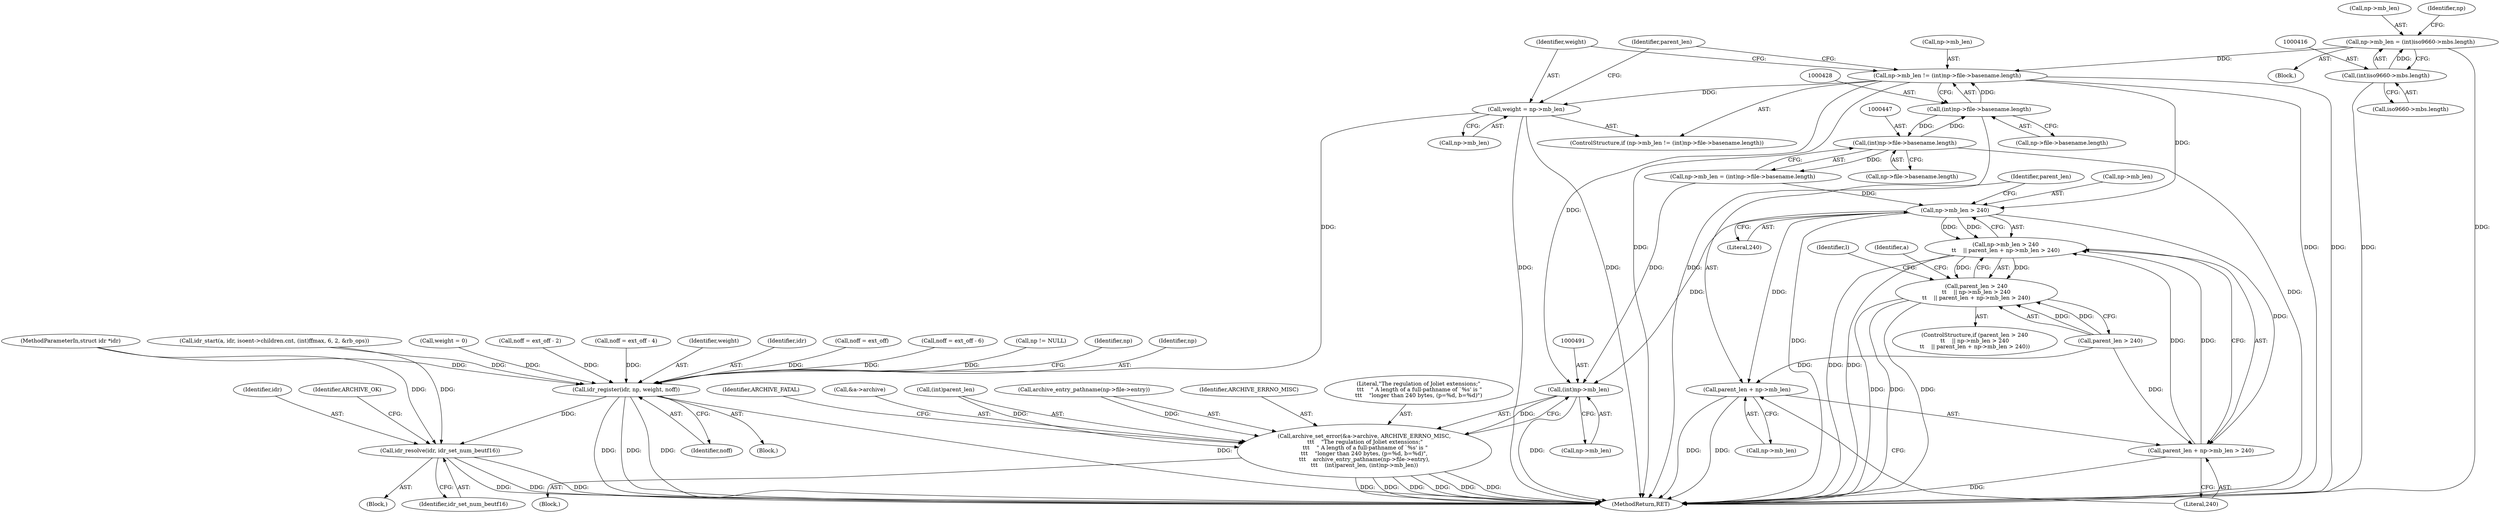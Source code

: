 digraph "0_libarchive_3014e198@pointer" {
"1000423" [label="(Call,np->mb_len != (int)np->file->basename.length)"];
"1000411" [label="(Call,np->mb_len = (int)iso9660->mbs.length)"];
"1000415" [label="(Call,(int)iso9660->mbs.length)"];
"1000427" [label="(Call,(int)np->file->basename.length)"];
"1000446" [label="(Call,(int)np->file->basename.length)"];
"1000436" [label="(Call,weight = np->mb_len)"];
"1000534" [label="(Call,idr_register(idr, np, weight, noff))"];
"1000539" [label="(Call,idr_resolve(idr, idr_set_num_beutf16))"];
"1000461" [label="(Call,np->mb_len > 240)"];
"1000460" [label="(Call,np->mb_len > 240\n\t\t    || parent_len + np->mb_len > 240)"];
"1000456" [label="(Call,parent_len > 240\n\t\t    || np->mb_len > 240\n\t\t    || parent_len + np->mb_len > 240)"];
"1000466" [label="(Call,parent_len + np->mb_len > 240)"];
"1000467" [label="(Call,parent_len + np->mb_len)"];
"1000490" [label="(Call,(int)np->mb_len)"];
"1000474" [label="(Call,archive_set_error(&a->archive, ARCHIVE_ERRNO_MISC,\n \t\t\t    \"The regulation of Joliet extensions;\"\n \t\t\t    \" A length of a full-pathname of `%s' is \"\n\t\t\t    \"longer than 240 bytes, (p=%d, b=%d)\",\n\t\t\t    archive_entry_pathname(np->file->entry),\n\t\t\t    (int)parent_len, (int)np->mb_len))"];
"1000539" [label="(Call,idr_resolve(idr, idr_set_num_beutf16))"];
"1000465" [label="(Literal,240)"];
"1000422" [label="(ControlStructure,if (np->mb_len != (int)np->file->basename.length))"];
"1000436" [label="(Call,weight = np->mb_len)"];
"1000472" [label="(Literal,240)"];
"1000458" [label="(Identifier,parent_len)"];
"1000490" [label="(Call,(int)np->mb_len)"];
"1000460" [label="(Call,np->mb_len > 240\n\t\t    || parent_len + np->mb_len > 240)"];
"1000211" [label="(Identifier,np)"];
"1000467" [label="(Call,parent_len + np->mb_len)"];
"1000536" [label="(Identifier,np)"];
"1000466" [label="(Call,parent_len + np->mb_len > 240)"];
"1000295" [label="(Call,weight = 0)"];
"1000462" [label="(Call,np->mb_len)"];
"1000446" [label="(Call,(int)np->file->basename.length)"];
"1000525" [label="(Call,noff = ext_off - 2)"];
"1000442" [label="(Call,np->mb_len = (int)np->file->basename.length)"];
"1000412" [label="(Call,np->mb_len)"];
"1000474" [label="(Call,archive_set_error(&a->archive, ARCHIVE_ERRNO_MISC,\n \t\t\t    \"The regulation of Joliet extensions;\"\n \t\t\t    \" A length of a full-pathname of `%s' is \"\n\t\t\t    \"longer than 240 bytes, (p=%d, b=%d)\",\n\t\t\t    archive_entry_pathname(np->file->entry),\n\t\t\t    (int)parent_len, (int)np->mb_len))"];
"1000543" [label="(Identifier,ARCHIVE_OK)"];
"1000513" [label="(Call,noff = ext_off - 4)"];
"1000492" [label="(Call,np->mb_len)"];
"1000481" [label="(Call,archive_entry_pathname(np->file->entry))"];
"1000479" [label="(Identifier,ARCHIVE_ERRNO_MISC)"];
"1000415" [label="(Call,(int)iso9660->mbs.length)"];
"1000448" [label="(Call,np->file->basename.length)"];
"1000537" [label="(Identifier,weight)"];
"1000438" [label="(Call,np->mb_len)"];
"1000541" [label="(Identifier,idr_set_num_beutf16)"];
"1000480" [label="(Literal,\"The regulation of Joliet extensions;\"\n \t\t\t    \" A length of a full-pathname of `%s' is \"\n\t\t\t    \"longer than 240 bytes, (p=%d, b=%d)\")"];
"1000544" [label="(MethodReturn,RET)"];
"1000535" [label="(Identifier,idr)"];
"1000424" [label="(Call,np->mb_len)"];
"1000461" [label="(Call,np->mb_len > 240)"];
"1000531" [label="(Call,noff = ext_off)"];
"1000417" [label="(Call,iso9660->mbs.length)"];
"1000499" [label="(Identifier,l)"];
"1000429" [label="(Call,np->file->basename.length)"];
"1000534" [label="(Call,idr_register(idr, np, weight, noff))"];
"1000496" [label="(Identifier,ARCHIVE_FATAL)"];
"1000379" [label="(Block,)"];
"1000457" [label="(Call,parent_len > 240)"];
"1000477" [label="(Identifier,a)"];
"1000469" [label="(Call,np->mb_len)"];
"1000468" [label="(Identifier,parent_len)"];
"1000437" [label="(Identifier,weight)"];
"1000540" [label="(Identifier,idr)"];
"1000473" [label="(Block,)"];
"1000501" [label="(Call,noff = ext_off - 6)"];
"1000111" [label="(Block,)"];
"1000538" [label="(Identifier,noff)"];
"1000455" [label="(ControlStructure,if (parent_len > 240\n\t\t    || np->mb_len > 240\n\t\t    || parent_len + np->mb_len > 240))"];
"1000475" [label="(Call,&a->archive)"];
"1000154" [label="(Call,idr_start(a, idr, isoent->children.cnt, (int)ffmax, 6, 2, &rb_ops))"];
"1000215" [label="(Block,)"];
"1000427" [label="(Call,(int)np->file->basename.length)"];
"1000487" [label="(Call,(int)parent_len)"];
"1000425" [label="(Identifier,np)"];
"1000207" [label="(Call,np != NULL)"];
"1000423" [label="(Call,np->mb_len != (int)np->file->basename.length)"];
"1000456" [label="(Call,parent_len > 240\n\t\t    || np->mb_len > 240\n\t\t    || parent_len + np->mb_len > 240)"];
"1000411" [label="(Call,np->mb_len = (int)iso9660->mbs.length)"];
"1000110" [label="(MethodParameterIn,struct idr *idr)"];
"1000423" -> "1000422"  [label="AST: "];
"1000423" -> "1000427"  [label="CFG: "];
"1000424" -> "1000423"  [label="AST: "];
"1000427" -> "1000423"  [label="AST: "];
"1000437" -> "1000423"  [label="CFG: "];
"1000458" -> "1000423"  [label="CFG: "];
"1000423" -> "1000544"  [label="DDG: "];
"1000423" -> "1000544"  [label="DDG: "];
"1000423" -> "1000544"  [label="DDG: "];
"1000411" -> "1000423"  [label="DDG: "];
"1000427" -> "1000423"  [label="DDG: "];
"1000423" -> "1000436"  [label="DDG: "];
"1000423" -> "1000461"  [label="DDG: "];
"1000423" -> "1000490"  [label="DDG: "];
"1000411" -> "1000379"  [label="AST: "];
"1000411" -> "1000415"  [label="CFG: "];
"1000412" -> "1000411"  [label="AST: "];
"1000415" -> "1000411"  [label="AST: "];
"1000425" -> "1000411"  [label="CFG: "];
"1000411" -> "1000544"  [label="DDG: "];
"1000415" -> "1000411"  [label="DDG: "];
"1000415" -> "1000417"  [label="CFG: "];
"1000416" -> "1000415"  [label="AST: "];
"1000417" -> "1000415"  [label="AST: "];
"1000415" -> "1000544"  [label="DDG: "];
"1000427" -> "1000429"  [label="CFG: "];
"1000428" -> "1000427"  [label="AST: "];
"1000429" -> "1000427"  [label="AST: "];
"1000427" -> "1000544"  [label="DDG: "];
"1000446" -> "1000427"  [label="DDG: "];
"1000427" -> "1000446"  [label="DDG: "];
"1000446" -> "1000442"  [label="AST: "];
"1000446" -> "1000448"  [label="CFG: "];
"1000447" -> "1000446"  [label="AST: "];
"1000448" -> "1000446"  [label="AST: "];
"1000442" -> "1000446"  [label="CFG: "];
"1000446" -> "1000544"  [label="DDG: "];
"1000446" -> "1000442"  [label="DDG: "];
"1000436" -> "1000422"  [label="AST: "];
"1000436" -> "1000438"  [label="CFG: "];
"1000437" -> "1000436"  [label="AST: "];
"1000438" -> "1000436"  [label="AST: "];
"1000458" -> "1000436"  [label="CFG: "];
"1000436" -> "1000544"  [label="DDG: "];
"1000436" -> "1000544"  [label="DDG: "];
"1000436" -> "1000534"  [label="DDG: "];
"1000534" -> "1000215"  [label="AST: "];
"1000534" -> "1000538"  [label="CFG: "];
"1000535" -> "1000534"  [label="AST: "];
"1000536" -> "1000534"  [label="AST: "];
"1000537" -> "1000534"  [label="AST: "];
"1000538" -> "1000534"  [label="AST: "];
"1000211" -> "1000534"  [label="CFG: "];
"1000534" -> "1000544"  [label="DDG: "];
"1000534" -> "1000544"  [label="DDG: "];
"1000534" -> "1000544"  [label="DDG: "];
"1000534" -> "1000544"  [label="DDG: "];
"1000154" -> "1000534"  [label="DDG: "];
"1000110" -> "1000534"  [label="DDG: "];
"1000207" -> "1000534"  [label="DDG: "];
"1000295" -> "1000534"  [label="DDG: "];
"1000513" -> "1000534"  [label="DDG: "];
"1000501" -> "1000534"  [label="DDG: "];
"1000525" -> "1000534"  [label="DDG: "];
"1000531" -> "1000534"  [label="DDG: "];
"1000534" -> "1000539"  [label="DDG: "];
"1000539" -> "1000111"  [label="AST: "];
"1000539" -> "1000541"  [label="CFG: "];
"1000540" -> "1000539"  [label="AST: "];
"1000541" -> "1000539"  [label="AST: "];
"1000543" -> "1000539"  [label="CFG: "];
"1000539" -> "1000544"  [label="DDG: "];
"1000539" -> "1000544"  [label="DDG: "];
"1000539" -> "1000544"  [label="DDG: "];
"1000154" -> "1000539"  [label="DDG: "];
"1000110" -> "1000539"  [label="DDG: "];
"1000461" -> "1000460"  [label="AST: "];
"1000461" -> "1000465"  [label="CFG: "];
"1000462" -> "1000461"  [label="AST: "];
"1000465" -> "1000461"  [label="AST: "];
"1000468" -> "1000461"  [label="CFG: "];
"1000460" -> "1000461"  [label="CFG: "];
"1000461" -> "1000544"  [label="DDG: "];
"1000461" -> "1000460"  [label="DDG: "];
"1000461" -> "1000460"  [label="DDG: "];
"1000442" -> "1000461"  [label="DDG: "];
"1000461" -> "1000466"  [label="DDG: "];
"1000461" -> "1000467"  [label="DDG: "];
"1000461" -> "1000490"  [label="DDG: "];
"1000460" -> "1000456"  [label="AST: "];
"1000460" -> "1000466"  [label="CFG: "];
"1000466" -> "1000460"  [label="AST: "];
"1000456" -> "1000460"  [label="CFG: "];
"1000460" -> "1000544"  [label="DDG: "];
"1000460" -> "1000544"  [label="DDG: "];
"1000460" -> "1000456"  [label="DDG: "];
"1000460" -> "1000456"  [label="DDG: "];
"1000466" -> "1000460"  [label="DDG: "];
"1000466" -> "1000460"  [label="DDG: "];
"1000456" -> "1000455"  [label="AST: "];
"1000456" -> "1000457"  [label="CFG: "];
"1000457" -> "1000456"  [label="AST: "];
"1000477" -> "1000456"  [label="CFG: "];
"1000499" -> "1000456"  [label="CFG: "];
"1000456" -> "1000544"  [label="DDG: "];
"1000456" -> "1000544"  [label="DDG: "];
"1000456" -> "1000544"  [label="DDG: "];
"1000457" -> "1000456"  [label="DDG: "];
"1000457" -> "1000456"  [label="DDG: "];
"1000466" -> "1000472"  [label="CFG: "];
"1000467" -> "1000466"  [label="AST: "];
"1000472" -> "1000466"  [label="AST: "];
"1000466" -> "1000544"  [label="DDG: "];
"1000457" -> "1000466"  [label="DDG: "];
"1000467" -> "1000469"  [label="CFG: "];
"1000468" -> "1000467"  [label="AST: "];
"1000469" -> "1000467"  [label="AST: "];
"1000472" -> "1000467"  [label="CFG: "];
"1000467" -> "1000544"  [label="DDG: "];
"1000467" -> "1000544"  [label="DDG: "];
"1000457" -> "1000467"  [label="DDG: "];
"1000490" -> "1000474"  [label="AST: "];
"1000490" -> "1000492"  [label="CFG: "];
"1000491" -> "1000490"  [label="AST: "];
"1000492" -> "1000490"  [label="AST: "];
"1000474" -> "1000490"  [label="CFG: "];
"1000490" -> "1000544"  [label="DDG: "];
"1000490" -> "1000474"  [label="DDG: "];
"1000442" -> "1000490"  [label="DDG: "];
"1000474" -> "1000473"  [label="AST: "];
"1000475" -> "1000474"  [label="AST: "];
"1000479" -> "1000474"  [label="AST: "];
"1000480" -> "1000474"  [label="AST: "];
"1000481" -> "1000474"  [label="AST: "];
"1000487" -> "1000474"  [label="AST: "];
"1000496" -> "1000474"  [label="CFG: "];
"1000474" -> "1000544"  [label="DDG: "];
"1000474" -> "1000544"  [label="DDG: "];
"1000474" -> "1000544"  [label="DDG: "];
"1000474" -> "1000544"  [label="DDG: "];
"1000474" -> "1000544"  [label="DDG: "];
"1000474" -> "1000544"  [label="DDG: "];
"1000481" -> "1000474"  [label="DDG: "];
"1000487" -> "1000474"  [label="DDG: "];
}
